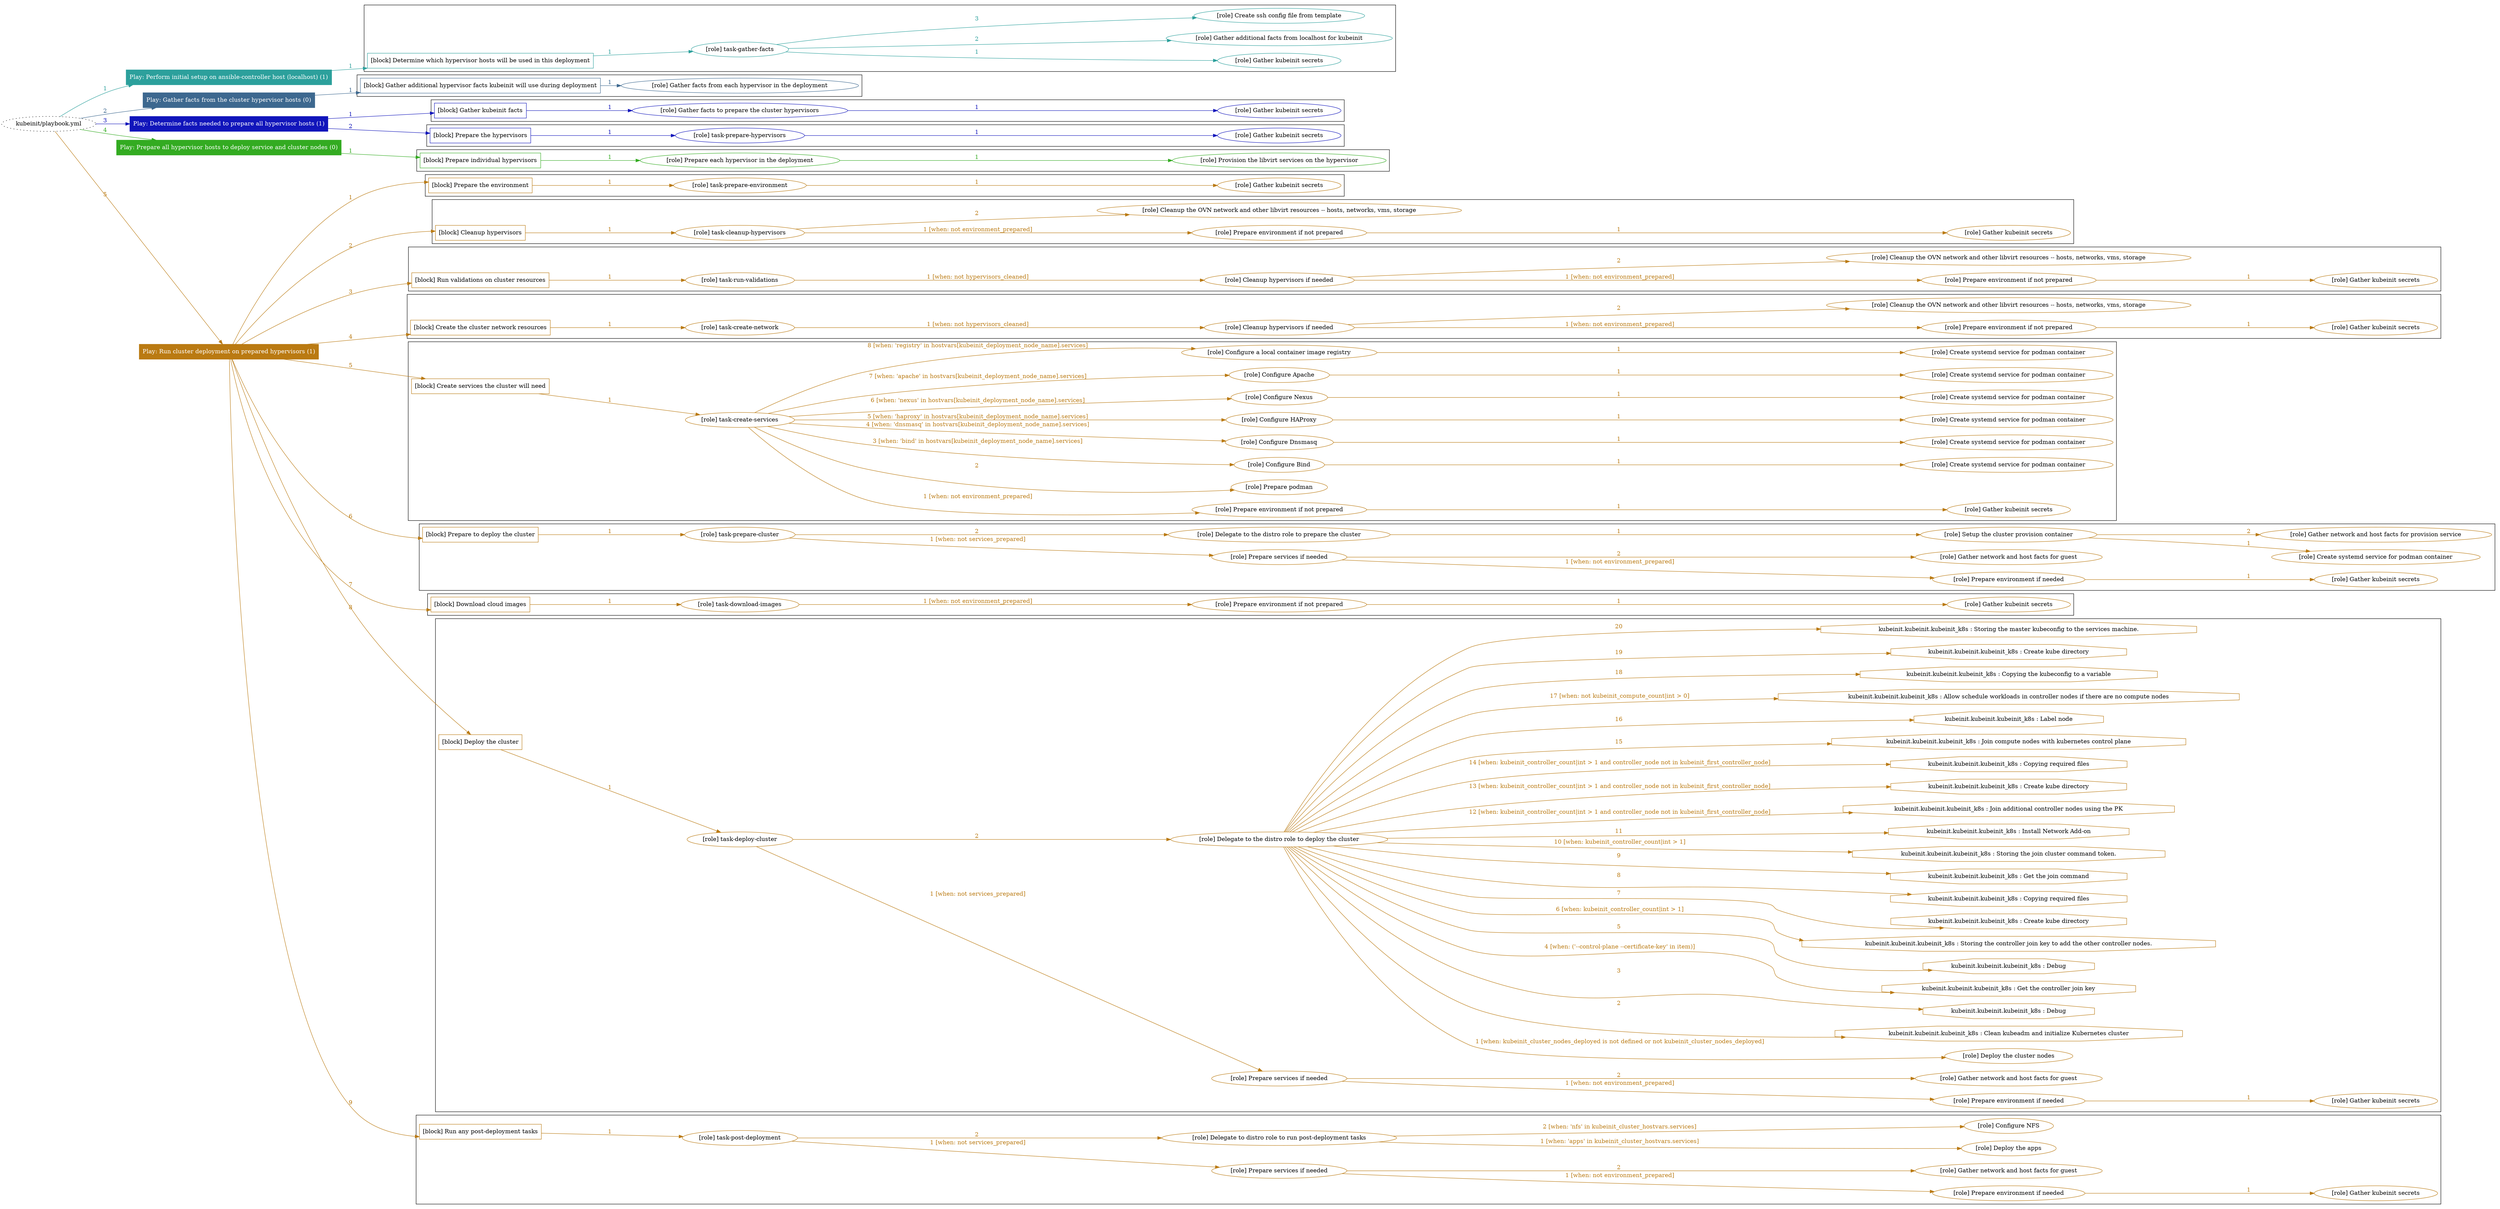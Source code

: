 digraph {
	graph [concentrate=true ordering=in rankdir=LR ratio=fill]
	edge [esep=5 sep=10]
	"kubeinit/playbook.yml" [URL="/home/runner/work/kubeinit/kubeinit/kubeinit/playbook.yml" id=playbook_e455b034 style=dotted]
	"kubeinit/playbook.yml" -> play_9a093ec2 [label="1 " color="#2ca09c" fontcolor="#2ca09c" id=edge_eaf96f01 labeltooltip="1 " tooltip="1 "]
	subgraph "Play: Perform initial setup on ansible-controller host (localhost) (1)" {
		play_9a093ec2 [label="Play: Perform initial setup on ansible-controller host (localhost) (1)" URL="/home/runner/work/kubeinit/kubeinit/kubeinit/playbook.yml" color="#2ca09c" fontcolor="#ffffff" id=play_9a093ec2 shape=box style=filled tooltip=localhost]
		play_9a093ec2 -> block_72ed95e7 [label=1 color="#2ca09c" fontcolor="#2ca09c" id=edge_f77957ff labeltooltip=1 tooltip=1]
		subgraph cluster_block_72ed95e7 {
			block_72ed95e7 [label="[block] Determine which hypervisor hosts will be used in this deployment" URL="/home/runner/work/kubeinit/kubeinit/kubeinit/playbook.yml" color="#2ca09c" id=block_72ed95e7 labeltooltip="Determine which hypervisor hosts will be used in this deployment" shape=box tooltip="Determine which hypervisor hosts will be used in this deployment"]
			block_72ed95e7 -> role_310b321d [label="1 " color="#2ca09c" fontcolor="#2ca09c" id=edge_13ce88ee labeltooltip="1 " tooltip="1 "]
			subgraph "task-gather-facts" {
				role_310b321d [label="[role] task-gather-facts" URL="/home/runner/work/kubeinit/kubeinit/kubeinit/playbook.yml" color="#2ca09c" id=role_310b321d tooltip="task-gather-facts"]
				role_310b321d -> role_54281e1a [label="1 " color="#2ca09c" fontcolor="#2ca09c" id=edge_080d4958 labeltooltip="1 " tooltip="1 "]
				subgraph "Gather kubeinit secrets" {
					role_54281e1a [label="[role] Gather kubeinit secrets" URL="/home/runner/.ansible/collections/ansible_collections/kubeinit/kubeinit/roles/kubeinit_prepare/tasks/build_hypervisors_group.yml" color="#2ca09c" id=role_54281e1a tooltip="Gather kubeinit secrets"]
				}
				role_310b321d -> role_62d7640d [label="2 " color="#2ca09c" fontcolor="#2ca09c" id=edge_be78412f labeltooltip="2 " tooltip="2 "]
				subgraph "Gather additional facts from localhost for kubeinit" {
					role_62d7640d [label="[role] Gather additional facts from localhost for kubeinit" URL="/home/runner/.ansible/collections/ansible_collections/kubeinit/kubeinit/roles/kubeinit_prepare/tasks/build_hypervisors_group.yml" color="#2ca09c" id=role_62d7640d tooltip="Gather additional facts from localhost for kubeinit"]
				}
				role_310b321d -> role_79729d4e [label="3 " color="#2ca09c" fontcolor="#2ca09c" id=edge_1f64d934 labeltooltip="3 " tooltip="3 "]
				subgraph "Create ssh config file from template" {
					role_79729d4e [label="[role] Create ssh config file from template" URL="/home/runner/.ansible/collections/ansible_collections/kubeinit/kubeinit/roles/kubeinit_prepare/tasks/build_hypervisors_group.yml" color="#2ca09c" id=role_79729d4e tooltip="Create ssh config file from template"]
				}
			}
		}
	}
	"kubeinit/playbook.yml" -> play_94fa7f3b [label="2 " color="#3d688f" fontcolor="#3d688f" id=edge_3fca35d5 labeltooltip="2 " tooltip="2 "]
	subgraph "Play: Gather facts from the cluster hypervisor hosts (0)" {
		play_94fa7f3b [label="Play: Gather facts from the cluster hypervisor hosts (0)" URL="/home/runner/work/kubeinit/kubeinit/kubeinit/playbook.yml" color="#3d688f" fontcolor="#ffffff" id=play_94fa7f3b shape=box style=filled tooltip="Play: Gather facts from the cluster hypervisor hosts (0)"]
		play_94fa7f3b -> block_73eb4709 [label=1 color="#3d688f" fontcolor="#3d688f" id=edge_92487623 labeltooltip=1 tooltip=1]
		subgraph cluster_block_73eb4709 {
			block_73eb4709 [label="[block] Gather additional hypervisor facts kubeinit will use during deployment" URL="/home/runner/work/kubeinit/kubeinit/kubeinit/playbook.yml" color="#3d688f" id=block_73eb4709 labeltooltip="Gather additional hypervisor facts kubeinit will use during deployment" shape=box tooltip="Gather additional hypervisor facts kubeinit will use during deployment"]
			block_73eb4709 -> role_682b8f40 [label="1 " color="#3d688f" fontcolor="#3d688f" id=edge_097f5631 labeltooltip="1 " tooltip="1 "]
			subgraph "Gather facts from each hypervisor in the deployment" {
				role_682b8f40 [label="[role] Gather facts from each hypervisor in the deployment" URL="/home/runner/work/kubeinit/kubeinit/kubeinit/playbook.yml" color="#3d688f" id=role_682b8f40 tooltip="Gather facts from each hypervisor in the deployment"]
			}
		}
	}
	"kubeinit/playbook.yml" -> play_d772ea13 [label="3 " color="#1115bb" fontcolor="#1115bb" id=edge_a89aa7c2 labeltooltip="3 " tooltip="3 "]
	subgraph "Play: Determine facts needed to prepare all hypervisor hosts (1)" {
		play_d772ea13 [label="Play: Determine facts needed to prepare all hypervisor hosts (1)" URL="/home/runner/work/kubeinit/kubeinit/kubeinit/playbook.yml" color="#1115bb" fontcolor="#ffffff" id=play_d772ea13 shape=box style=filled tooltip=localhost]
		play_d772ea13 -> block_0be7dc75 [label=1 color="#1115bb" fontcolor="#1115bb" id=edge_5fd414bb labeltooltip=1 tooltip=1]
		subgraph cluster_block_0be7dc75 {
			block_0be7dc75 [label="[block] Gather kubeinit facts" URL="/home/runner/work/kubeinit/kubeinit/kubeinit/playbook.yml" color="#1115bb" id=block_0be7dc75 labeltooltip="Gather kubeinit facts" shape=box tooltip="Gather kubeinit facts"]
			block_0be7dc75 -> role_356662d2 [label="1 " color="#1115bb" fontcolor="#1115bb" id=edge_fa578c76 labeltooltip="1 " tooltip="1 "]
			subgraph "Gather facts to prepare the cluster hypervisors" {
				role_356662d2 [label="[role] Gather facts to prepare the cluster hypervisors" URL="/home/runner/work/kubeinit/kubeinit/kubeinit/playbook.yml" color="#1115bb" id=role_356662d2 tooltip="Gather facts to prepare the cluster hypervisors"]
				role_356662d2 -> role_97b6b076 [label="1 " color="#1115bb" fontcolor="#1115bb" id=edge_c542740e labeltooltip="1 " tooltip="1 "]
				subgraph "Gather kubeinit secrets" {
					role_97b6b076 [label="[role] Gather kubeinit secrets" URL="/home/runner/.ansible/collections/ansible_collections/kubeinit/kubeinit/roles/kubeinit_prepare/tasks/gather_kubeinit_facts.yml" color="#1115bb" id=role_97b6b076 tooltip="Gather kubeinit secrets"]
				}
			}
		}
		play_d772ea13 -> block_3ee5fd8e [label=2 color="#1115bb" fontcolor="#1115bb" id=edge_72d91310 labeltooltip=2 tooltip=2]
		subgraph cluster_block_3ee5fd8e {
			block_3ee5fd8e [label="[block] Prepare the hypervisors" URL="/home/runner/work/kubeinit/kubeinit/kubeinit/playbook.yml" color="#1115bb" id=block_3ee5fd8e labeltooltip="Prepare the hypervisors" shape=box tooltip="Prepare the hypervisors"]
			block_3ee5fd8e -> role_5fb3df60 [label="1 " color="#1115bb" fontcolor="#1115bb" id=edge_f3fdf92f labeltooltip="1 " tooltip="1 "]
			subgraph "task-prepare-hypervisors" {
				role_5fb3df60 [label="[role] task-prepare-hypervisors" URL="/home/runner/work/kubeinit/kubeinit/kubeinit/playbook.yml" color="#1115bb" id=role_5fb3df60 tooltip="task-prepare-hypervisors"]
				role_5fb3df60 -> role_38ba3b72 [label="1 " color="#1115bb" fontcolor="#1115bb" id=edge_d95c7810 labeltooltip="1 " tooltip="1 "]
				subgraph "Gather kubeinit secrets" {
					role_38ba3b72 [label="[role] Gather kubeinit secrets" URL="/home/runner/.ansible/collections/ansible_collections/kubeinit/kubeinit/roles/kubeinit_prepare/tasks/gather_kubeinit_facts.yml" color="#1115bb" id=role_38ba3b72 tooltip="Gather kubeinit secrets"]
				}
			}
		}
	}
	"kubeinit/playbook.yml" -> play_3c9ad7c9 [label="4 " color="#33ab21" fontcolor="#33ab21" id=edge_4f357531 labeltooltip="4 " tooltip="4 "]
	subgraph "Play: Prepare all hypervisor hosts to deploy service and cluster nodes (0)" {
		play_3c9ad7c9 [label="Play: Prepare all hypervisor hosts to deploy service and cluster nodes (0)" URL="/home/runner/work/kubeinit/kubeinit/kubeinit/playbook.yml" color="#33ab21" fontcolor="#ffffff" id=play_3c9ad7c9 shape=box style=filled tooltip="Play: Prepare all hypervisor hosts to deploy service and cluster nodes (0)"]
		play_3c9ad7c9 -> block_f654091c [label=1 color="#33ab21" fontcolor="#33ab21" id=edge_b64f2470 labeltooltip=1 tooltip=1]
		subgraph cluster_block_f654091c {
			block_f654091c [label="[block] Prepare individual hypervisors" URL="/home/runner/work/kubeinit/kubeinit/kubeinit/playbook.yml" color="#33ab21" id=block_f654091c labeltooltip="Prepare individual hypervisors" shape=box tooltip="Prepare individual hypervisors"]
			block_f654091c -> role_60c1858e [label="1 " color="#33ab21" fontcolor="#33ab21" id=edge_f08aa4dd labeltooltip="1 " tooltip="1 "]
			subgraph "Prepare each hypervisor in the deployment" {
				role_60c1858e [label="[role] Prepare each hypervisor in the deployment" URL="/home/runner/work/kubeinit/kubeinit/kubeinit/playbook.yml" color="#33ab21" id=role_60c1858e tooltip="Prepare each hypervisor in the deployment"]
				role_60c1858e -> role_bd3da4c7 [label="1 " color="#33ab21" fontcolor="#33ab21" id=edge_210d3060 labeltooltip="1 " tooltip="1 "]
				subgraph "Provision the libvirt services on the hypervisor" {
					role_bd3da4c7 [label="[role] Provision the libvirt services on the hypervisor" URL="/home/runner/.ansible/collections/ansible_collections/kubeinit/kubeinit/roles/kubeinit_prepare/tasks/prepare_hypervisor.yml" color="#33ab21" id=role_bd3da4c7 tooltip="Provision the libvirt services on the hypervisor"]
				}
			}
		}
	}
	"kubeinit/playbook.yml" -> play_f930ece7 [label="5 " color="#ba7a12" fontcolor="#ba7a12" id=edge_1e9565bf labeltooltip="5 " tooltip="5 "]
	subgraph "Play: Run cluster deployment on prepared hypervisors (1)" {
		play_f930ece7 [label="Play: Run cluster deployment on prepared hypervisors (1)" URL="/home/runner/work/kubeinit/kubeinit/kubeinit/playbook.yml" color="#ba7a12" fontcolor="#ffffff" id=play_f930ece7 shape=box style=filled tooltip=localhost]
		play_f930ece7 -> block_e734de98 [label=1 color="#ba7a12" fontcolor="#ba7a12" id=edge_71d90403 labeltooltip=1 tooltip=1]
		subgraph cluster_block_e734de98 {
			block_e734de98 [label="[block] Prepare the environment" URL="/home/runner/work/kubeinit/kubeinit/kubeinit/playbook.yml" color="#ba7a12" id=block_e734de98 labeltooltip="Prepare the environment" shape=box tooltip="Prepare the environment"]
			block_e734de98 -> role_0485d26e [label="1 " color="#ba7a12" fontcolor="#ba7a12" id=edge_c83de59c labeltooltip="1 " tooltip="1 "]
			subgraph "task-prepare-environment" {
				role_0485d26e [label="[role] task-prepare-environment" URL="/home/runner/work/kubeinit/kubeinit/kubeinit/playbook.yml" color="#ba7a12" id=role_0485d26e tooltip="task-prepare-environment"]
				role_0485d26e -> role_50f6127d [label="1 " color="#ba7a12" fontcolor="#ba7a12" id=edge_a412d11e labeltooltip="1 " tooltip="1 "]
				subgraph "Gather kubeinit secrets" {
					role_50f6127d [label="[role] Gather kubeinit secrets" URL="/home/runner/.ansible/collections/ansible_collections/kubeinit/kubeinit/roles/kubeinit_prepare/tasks/gather_kubeinit_facts.yml" color="#ba7a12" id=role_50f6127d tooltip="Gather kubeinit secrets"]
				}
			}
		}
		play_f930ece7 -> block_41cec32f [label=2 color="#ba7a12" fontcolor="#ba7a12" id=edge_8ff3aa3e labeltooltip=2 tooltip=2]
		subgraph cluster_block_41cec32f {
			block_41cec32f [label="[block] Cleanup hypervisors" URL="/home/runner/work/kubeinit/kubeinit/kubeinit/playbook.yml" color="#ba7a12" id=block_41cec32f labeltooltip="Cleanup hypervisors" shape=box tooltip="Cleanup hypervisors"]
			block_41cec32f -> role_721df292 [label="1 " color="#ba7a12" fontcolor="#ba7a12" id=edge_5cc502d7 labeltooltip="1 " tooltip="1 "]
			subgraph "task-cleanup-hypervisors" {
				role_721df292 [label="[role] task-cleanup-hypervisors" URL="/home/runner/work/kubeinit/kubeinit/kubeinit/playbook.yml" color="#ba7a12" id=role_721df292 tooltip="task-cleanup-hypervisors"]
				role_721df292 -> role_bb564f66 [label="1 [when: not environment_prepared]" color="#ba7a12" fontcolor="#ba7a12" id=edge_fba6d7e0 labeltooltip="1 [when: not environment_prepared]" tooltip="1 [when: not environment_prepared]"]
				subgraph "Prepare environment if not prepared" {
					role_bb564f66 [label="[role] Prepare environment if not prepared" URL="/home/runner/.ansible/collections/ansible_collections/kubeinit/kubeinit/roles/kubeinit_prepare/tasks/cleanup_hypervisors.yml" color="#ba7a12" id=role_bb564f66 tooltip="Prepare environment if not prepared"]
					role_bb564f66 -> role_884c6945 [label="1 " color="#ba7a12" fontcolor="#ba7a12" id=edge_dc2cd326 labeltooltip="1 " tooltip="1 "]
					subgraph "Gather kubeinit secrets" {
						role_884c6945 [label="[role] Gather kubeinit secrets" URL="/home/runner/.ansible/collections/ansible_collections/kubeinit/kubeinit/roles/kubeinit_prepare/tasks/gather_kubeinit_facts.yml" color="#ba7a12" id=role_884c6945 tooltip="Gather kubeinit secrets"]
					}
				}
				role_721df292 -> role_5a3cf027 [label="2 " color="#ba7a12" fontcolor="#ba7a12" id=edge_1c57ee0d labeltooltip="2 " tooltip="2 "]
				subgraph "Cleanup the OVN network and other libvirt resources -- hosts, networks, vms, storage" {
					role_5a3cf027 [label="[role] Cleanup the OVN network and other libvirt resources -- hosts, networks, vms, storage" URL="/home/runner/.ansible/collections/ansible_collections/kubeinit/kubeinit/roles/kubeinit_prepare/tasks/cleanup_hypervisors.yml" color="#ba7a12" id=role_5a3cf027 tooltip="Cleanup the OVN network and other libvirt resources -- hosts, networks, vms, storage"]
				}
			}
		}
		play_f930ece7 -> block_ce3d2bf0 [label=3 color="#ba7a12" fontcolor="#ba7a12" id=edge_181f3bfd labeltooltip=3 tooltip=3]
		subgraph cluster_block_ce3d2bf0 {
			block_ce3d2bf0 [label="[block] Run validations on cluster resources" URL="/home/runner/work/kubeinit/kubeinit/kubeinit/playbook.yml" color="#ba7a12" id=block_ce3d2bf0 labeltooltip="Run validations on cluster resources" shape=box tooltip="Run validations on cluster resources"]
			block_ce3d2bf0 -> role_4f6a7965 [label="1 " color="#ba7a12" fontcolor="#ba7a12" id=edge_caaec438 labeltooltip="1 " tooltip="1 "]
			subgraph "task-run-validations" {
				role_4f6a7965 [label="[role] task-run-validations" URL="/home/runner/work/kubeinit/kubeinit/kubeinit/playbook.yml" color="#ba7a12" id=role_4f6a7965 tooltip="task-run-validations"]
				role_4f6a7965 -> role_3c655e55 [label="1 [when: not hypervisors_cleaned]" color="#ba7a12" fontcolor="#ba7a12" id=edge_f15a0d84 labeltooltip="1 [when: not hypervisors_cleaned]" tooltip="1 [when: not hypervisors_cleaned]"]
				subgraph "Cleanup hypervisors if needed" {
					role_3c655e55 [label="[role] Cleanup hypervisors if needed" URL="/home/runner/.ansible/collections/ansible_collections/kubeinit/kubeinit/roles/kubeinit_validations/tasks/main.yml" color="#ba7a12" id=role_3c655e55 tooltip="Cleanup hypervisors if needed"]
					role_3c655e55 -> role_f509b28b [label="1 [when: not environment_prepared]" color="#ba7a12" fontcolor="#ba7a12" id=edge_3cbb8aba labeltooltip="1 [when: not environment_prepared]" tooltip="1 [when: not environment_prepared]"]
					subgraph "Prepare environment if not prepared" {
						role_f509b28b [label="[role] Prepare environment if not prepared" URL="/home/runner/.ansible/collections/ansible_collections/kubeinit/kubeinit/roles/kubeinit_prepare/tasks/cleanup_hypervisors.yml" color="#ba7a12" id=role_f509b28b tooltip="Prepare environment if not prepared"]
						role_f509b28b -> role_2bce6d7b [label="1 " color="#ba7a12" fontcolor="#ba7a12" id=edge_c6fd71a4 labeltooltip="1 " tooltip="1 "]
						subgraph "Gather kubeinit secrets" {
							role_2bce6d7b [label="[role] Gather kubeinit secrets" URL="/home/runner/.ansible/collections/ansible_collections/kubeinit/kubeinit/roles/kubeinit_prepare/tasks/gather_kubeinit_facts.yml" color="#ba7a12" id=role_2bce6d7b tooltip="Gather kubeinit secrets"]
						}
					}
					role_3c655e55 -> role_f37e8128 [label="2 " color="#ba7a12" fontcolor="#ba7a12" id=edge_79154c3c labeltooltip="2 " tooltip="2 "]
					subgraph "Cleanup the OVN network and other libvirt resources -- hosts, networks, vms, storage" {
						role_f37e8128 [label="[role] Cleanup the OVN network and other libvirt resources -- hosts, networks, vms, storage" URL="/home/runner/.ansible/collections/ansible_collections/kubeinit/kubeinit/roles/kubeinit_prepare/tasks/cleanup_hypervisors.yml" color="#ba7a12" id=role_f37e8128 tooltip="Cleanup the OVN network and other libvirt resources -- hosts, networks, vms, storage"]
					}
				}
			}
		}
		play_f930ece7 -> block_3ca48c7d [label=4 color="#ba7a12" fontcolor="#ba7a12" id=edge_de13a32c labeltooltip=4 tooltip=4]
		subgraph cluster_block_3ca48c7d {
			block_3ca48c7d [label="[block] Create the cluster network resources" URL="/home/runner/work/kubeinit/kubeinit/kubeinit/playbook.yml" color="#ba7a12" id=block_3ca48c7d labeltooltip="Create the cluster network resources" shape=box tooltip="Create the cluster network resources"]
			block_3ca48c7d -> role_f6d8a135 [label="1 " color="#ba7a12" fontcolor="#ba7a12" id=edge_73ad0b99 labeltooltip="1 " tooltip="1 "]
			subgraph "task-create-network" {
				role_f6d8a135 [label="[role] task-create-network" URL="/home/runner/work/kubeinit/kubeinit/kubeinit/playbook.yml" color="#ba7a12" id=role_f6d8a135 tooltip="task-create-network"]
				role_f6d8a135 -> role_78c29ea9 [label="1 [when: not hypervisors_cleaned]" color="#ba7a12" fontcolor="#ba7a12" id=edge_ea2fe0cd labeltooltip="1 [when: not hypervisors_cleaned]" tooltip="1 [when: not hypervisors_cleaned]"]
				subgraph "Cleanup hypervisors if needed" {
					role_78c29ea9 [label="[role] Cleanup hypervisors if needed" URL="/home/runner/.ansible/collections/ansible_collections/kubeinit/kubeinit/roles/kubeinit_libvirt/tasks/create_network.yml" color="#ba7a12" id=role_78c29ea9 tooltip="Cleanup hypervisors if needed"]
					role_78c29ea9 -> role_5bbd3dc8 [label="1 [when: not environment_prepared]" color="#ba7a12" fontcolor="#ba7a12" id=edge_cc1027f3 labeltooltip="1 [when: not environment_prepared]" tooltip="1 [when: not environment_prepared]"]
					subgraph "Prepare environment if not prepared" {
						role_5bbd3dc8 [label="[role] Prepare environment if not prepared" URL="/home/runner/.ansible/collections/ansible_collections/kubeinit/kubeinit/roles/kubeinit_prepare/tasks/cleanup_hypervisors.yml" color="#ba7a12" id=role_5bbd3dc8 tooltip="Prepare environment if not prepared"]
						role_5bbd3dc8 -> role_172b23eb [label="1 " color="#ba7a12" fontcolor="#ba7a12" id=edge_fee1234e labeltooltip="1 " tooltip="1 "]
						subgraph "Gather kubeinit secrets" {
							role_172b23eb [label="[role] Gather kubeinit secrets" URL="/home/runner/.ansible/collections/ansible_collections/kubeinit/kubeinit/roles/kubeinit_prepare/tasks/gather_kubeinit_facts.yml" color="#ba7a12" id=role_172b23eb tooltip="Gather kubeinit secrets"]
						}
					}
					role_78c29ea9 -> role_768da9ac [label="2 " color="#ba7a12" fontcolor="#ba7a12" id=edge_62b9fa21 labeltooltip="2 " tooltip="2 "]
					subgraph "Cleanup the OVN network and other libvirt resources -- hosts, networks, vms, storage" {
						role_768da9ac [label="[role] Cleanup the OVN network and other libvirt resources -- hosts, networks, vms, storage" URL="/home/runner/.ansible/collections/ansible_collections/kubeinit/kubeinit/roles/kubeinit_prepare/tasks/cleanup_hypervisors.yml" color="#ba7a12" id=role_768da9ac tooltip="Cleanup the OVN network and other libvirt resources -- hosts, networks, vms, storage"]
					}
				}
			}
		}
		play_f930ece7 -> block_c89e96c4 [label=5 color="#ba7a12" fontcolor="#ba7a12" id=edge_f86e5685 labeltooltip=5 tooltip=5]
		subgraph cluster_block_c89e96c4 {
			block_c89e96c4 [label="[block] Create services the cluster will need" URL="/home/runner/work/kubeinit/kubeinit/kubeinit/playbook.yml" color="#ba7a12" id=block_c89e96c4 labeltooltip="Create services the cluster will need" shape=box tooltip="Create services the cluster will need"]
			block_c89e96c4 -> role_b444f407 [label="1 " color="#ba7a12" fontcolor="#ba7a12" id=edge_e0a1050e labeltooltip="1 " tooltip="1 "]
			subgraph "task-create-services" {
				role_b444f407 [label="[role] task-create-services" URL="/home/runner/work/kubeinit/kubeinit/kubeinit/playbook.yml" color="#ba7a12" id=role_b444f407 tooltip="task-create-services"]
				role_b444f407 -> role_df880941 [label="1 [when: not environment_prepared]" color="#ba7a12" fontcolor="#ba7a12" id=edge_c2d56f24 labeltooltip="1 [when: not environment_prepared]" tooltip="1 [when: not environment_prepared]"]
				subgraph "Prepare environment if not prepared" {
					role_df880941 [label="[role] Prepare environment if not prepared" URL="/home/runner/.ansible/collections/ansible_collections/kubeinit/kubeinit/roles/kubeinit_services/tasks/main.yml" color="#ba7a12" id=role_df880941 tooltip="Prepare environment if not prepared"]
					role_df880941 -> role_773a6a23 [label="1 " color="#ba7a12" fontcolor="#ba7a12" id=edge_efb4466c labeltooltip="1 " tooltip="1 "]
					subgraph "Gather kubeinit secrets" {
						role_773a6a23 [label="[role] Gather kubeinit secrets" URL="/home/runner/.ansible/collections/ansible_collections/kubeinit/kubeinit/roles/kubeinit_prepare/tasks/gather_kubeinit_facts.yml" color="#ba7a12" id=role_773a6a23 tooltip="Gather kubeinit secrets"]
					}
				}
				role_b444f407 -> role_62b76083 [label="2 " color="#ba7a12" fontcolor="#ba7a12" id=edge_1a5b34ee labeltooltip="2 " tooltip="2 "]
				subgraph "Prepare podman" {
					role_62b76083 [label="[role] Prepare podman" URL="/home/runner/.ansible/collections/ansible_collections/kubeinit/kubeinit/roles/kubeinit_services/tasks/00_create_service_pod.yml" color="#ba7a12" id=role_62b76083 tooltip="Prepare podman"]
				}
				role_b444f407 -> role_fdf3382e [label="3 [when: 'bind' in hostvars[kubeinit_deployment_node_name].services]" color="#ba7a12" fontcolor="#ba7a12" id=edge_7b8c2ed4 labeltooltip="3 [when: 'bind' in hostvars[kubeinit_deployment_node_name].services]" tooltip="3 [when: 'bind' in hostvars[kubeinit_deployment_node_name].services]"]
				subgraph "Configure Bind" {
					role_fdf3382e [label="[role] Configure Bind" URL="/home/runner/.ansible/collections/ansible_collections/kubeinit/kubeinit/roles/kubeinit_services/tasks/start_services_containers.yml" color="#ba7a12" id=role_fdf3382e tooltip="Configure Bind"]
					role_fdf3382e -> role_a074e049 [label="1 " color="#ba7a12" fontcolor="#ba7a12" id=edge_3f365e94 labeltooltip="1 " tooltip="1 "]
					subgraph "Create systemd service for podman container" {
						role_a074e049 [label="[role] Create systemd service for podman container" URL="/home/runner/.ansible/collections/ansible_collections/kubeinit/kubeinit/roles/kubeinit_bind/tasks/main.yml" color="#ba7a12" id=role_a074e049 tooltip="Create systemd service for podman container"]
					}
				}
				role_b444f407 -> role_a8ff5cbf [label="4 [when: 'dnsmasq' in hostvars[kubeinit_deployment_node_name].services]" color="#ba7a12" fontcolor="#ba7a12" id=edge_ad3c68bc labeltooltip="4 [when: 'dnsmasq' in hostvars[kubeinit_deployment_node_name].services]" tooltip="4 [when: 'dnsmasq' in hostvars[kubeinit_deployment_node_name].services]"]
				subgraph "Configure Dnsmasq" {
					role_a8ff5cbf [label="[role] Configure Dnsmasq" URL="/home/runner/.ansible/collections/ansible_collections/kubeinit/kubeinit/roles/kubeinit_services/tasks/start_services_containers.yml" color="#ba7a12" id=role_a8ff5cbf tooltip="Configure Dnsmasq"]
					role_a8ff5cbf -> role_a542554b [label="1 " color="#ba7a12" fontcolor="#ba7a12" id=edge_997a8df9 labeltooltip="1 " tooltip="1 "]
					subgraph "Create systemd service for podman container" {
						role_a542554b [label="[role] Create systemd service for podman container" URL="/home/runner/.ansible/collections/ansible_collections/kubeinit/kubeinit/roles/kubeinit_dnsmasq/tasks/main.yml" color="#ba7a12" id=role_a542554b tooltip="Create systemd service for podman container"]
					}
				}
				role_b444f407 -> role_c1af83b5 [label="5 [when: 'haproxy' in hostvars[kubeinit_deployment_node_name].services]" color="#ba7a12" fontcolor="#ba7a12" id=edge_6bc1ce79 labeltooltip="5 [when: 'haproxy' in hostvars[kubeinit_deployment_node_name].services]" tooltip="5 [when: 'haproxy' in hostvars[kubeinit_deployment_node_name].services]"]
				subgraph "Configure HAProxy" {
					role_c1af83b5 [label="[role] Configure HAProxy" URL="/home/runner/.ansible/collections/ansible_collections/kubeinit/kubeinit/roles/kubeinit_services/tasks/start_services_containers.yml" color="#ba7a12" id=role_c1af83b5 tooltip="Configure HAProxy"]
					role_c1af83b5 -> role_35d47d99 [label="1 " color="#ba7a12" fontcolor="#ba7a12" id=edge_b1bb0193 labeltooltip="1 " tooltip="1 "]
					subgraph "Create systemd service for podman container" {
						role_35d47d99 [label="[role] Create systemd service for podman container" URL="/home/runner/.ansible/collections/ansible_collections/kubeinit/kubeinit/roles/kubeinit_haproxy/tasks/main.yml" color="#ba7a12" id=role_35d47d99 tooltip="Create systemd service for podman container"]
					}
				}
				role_b444f407 -> role_9f5961ff [label="6 [when: 'nexus' in hostvars[kubeinit_deployment_node_name].services]" color="#ba7a12" fontcolor="#ba7a12" id=edge_0ad39ff1 labeltooltip="6 [when: 'nexus' in hostvars[kubeinit_deployment_node_name].services]" tooltip="6 [when: 'nexus' in hostvars[kubeinit_deployment_node_name].services]"]
				subgraph "Configure Nexus" {
					role_9f5961ff [label="[role] Configure Nexus" URL="/home/runner/.ansible/collections/ansible_collections/kubeinit/kubeinit/roles/kubeinit_services/tasks/start_services_containers.yml" color="#ba7a12" id=role_9f5961ff tooltip="Configure Nexus"]
					role_9f5961ff -> role_a3c8c2c5 [label="1 " color="#ba7a12" fontcolor="#ba7a12" id=edge_1617eac5 labeltooltip="1 " tooltip="1 "]
					subgraph "Create systemd service for podman container" {
						role_a3c8c2c5 [label="[role] Create systemd service for podman container" URL="/home/runner/.ansible/collections/ansible_collections/kubeinit/kubeinit/roles/kubeinit_nexus/tasks/main.yml" color="#ba7a12" id=role_a3c8c2c5 tooltip="Create systemd service for podman container"]
					}
				}
				role_b444f407 -> role_52d0fb96 [label="7 [when: 'apache' in hostvars[kubeinit_deployment_node_name].services]" color="#ba7a12" fontcolor="#ba7a12" id=edge_458537d4 labeltooltip="7 [when: 'apache' in hostvars[kubeinit_deployment_node_name].services]" tooltip="7 [when: 'apache' in hostvars[kubeinit_deployment_node_name].services]"]
				subgraph "Configure Apache" {
					role_52d0fb96 [label="[role] Configure Apache" URL="/home/runner/.ansible/collections/ansible_collections/kubeinit/kubeinit/roles/kubeinit_services/tasks/start_services_containers.yml" color="#ba7a12" id=role_52d0fb96 tooltip="Configure Apache"]
					role_52d0fb96 -> role_d7543a8e [label="1 " color="#ba7a12" fontcolor="#ba7a12" id=edge_659800a2 labeltooltip="1 " tooltip="1 "]
					subgraph "Create systemd service for podman container" {
						role_d7543a8e [label="[role] Create systemd service for podman container" URL="/home/runner/.ansible/collections/ansible_collections/kubeinit/kubeinit/roles/kubeinit_apache/tasks/main.yml" color="#ba7a12" id=role_d7543a8e tooltip="Create systemd service for podman container"]
					}
				}
				role_b444f407 -> role_1c09b3f3 [label="8 [when: 'registry' in hostvars[kubeinit_deployment_node_name].services]" color="#ba7a12" fontcolor="#ba7a12" id=edge_f791579a labeltooltip="8 [when: 'registry' in hostvars[kubeinit_deployment_node_name].services]" tooltip="8 [when: 'registry' in hostvars[kubeinit_deployment_node_name].services]"]
				subgraph "Configure a local container image registry" {
					role_1c09b3f3 [label="[role] Configure a local container image registry" URL="/home/runner/.ansible/collections/ansible_collections/kubeinit/kubeinit/roles/kubeinit_services/tasks/start_services_containers.yml" color="#ba7a12" id=role_1c09b3f3 tooltip="Configure a local container image registry"]
					role_1c09b3f3 -> role_34fa0136 [label="1 " color="#ba7a12" fontcolor="#ba7a12" id=edge_089839f7 labeltooltip="1 " tooltip="1 "]
					subgraph "Create systemd service for podman container" {
						role_34fa0136 [label="[role] Create systemd service for podman container" URL="/home/runner/.ansible/collections/ansible_collections/kubeinit/kubeinit/roles/kubeinit_registry/tasks/main.yml" color="#ba7a12" id=role_34fa0136 tooltip="Create systemd service for podman container"]
					}
				}
			}
		}
		play_f930ece7 -> block_6b16d458 [label=6 color="#ba7a12" fontcolor="#ba7a12" id=edge_d011217e labeltooltip=6 tooltip=6]
		subgraph cluster_block_6b16d458 {
			block_6b16d458 [label="[block] Prepare to deploy the cluster" URL="/home/runner/work/kubeinit/kubeinit/kubeinit/playbook.yml" color="#ba7a12" id=block_6b16d458 labeltooltip="Prepare to deploy the cluster" shape=box tooltip="Prepare to deploy the cluster"]
			block_6b16d458 -> role_bdfac83a [label="1 " color="#ba7a12" fontcolor="#ba7a12" id=edge_dc89ede6 labeltooltip="1 " tooltip="1 "]
			subgraph "task-prepare-cluster" {
				role_bdfac83a [label="[role] task-prepare-cluster" URL="/home/runner/work/kubeinit/kubeinit/kubeinit/playbook.yml" color="#ba7a12" id=role_bdfac83a tooltip="task-prepare-cluster"]
				role_bdfac83a -> role_37f3b612 [label="1 [when: not services_prepared]" color="#ba7a12" fontcolor="#ba7a12" id=edge_f234d2db labeltooltip="1 [when: not services_prepared]" tooltip="1 [when: not services_prepared]"]
				subgraph "Prepare services if needed" {
					role_37f3b612 [label="[role] Prepare services if needed" URL="/home/runner/.ansible/collections/ansible_collections/kubeinit/kubeinit/roles/kubeinit_prepare/tasks/prepare_cluster.yml" color="#ba7a12" id=role_37f3b612 tooltip="Prepare services if needed"]
					role_37f3b612 -> role_aeb7c7fc [label="1 [when: not environment_prepared]" color="#ba7a12" fontcolor="#ba7a12" id=edge_b61fc716 labeltooltip="1 [when: not environment_prepared]" tooltip="1 [when: not environment_prepared]"]
					subgraph "Prepare environment if needed" {
						role_aeb7c7fc [label="[role] Prepare environment if needed" URL="/home/runner/.ansible/collections/ansible_collections/kubeinit/kubeinit/roles/kubeinit_services/tasks/prepare_services.yml" color="#ba7a12" id=role_aeb7c7fc tooltip="Prepare environment if needed"]
						role_aeb7c7fc -> role_d4b28830 [label="1 " color="#ba7a12" fontcolor="#ba7a12" id=edge_9bbfb2ea labeltooltip="1 " tooltip="1 "]
						subgraph "Gather kubeinit secrets" {
							role_d4b28830 [label="[role] Gather kubeinit secrets" URL="/home/runner/.ansible/collections/ansible_collections/kubeinit/kubeinit/roles/kubeinit_prepare/tasks/gather_kubeinit_facts.yml" color="#ba7a12" id=role_d4b28830 tooltip="Gather kubeinit secrets"]
						}
					}
					role_37f3b612 -> role_9cbdfa95 [label="2 " color="#ba7a12" fontcolor="#ba7a12" id=edge_7e36e5ed labeltooltip="2 " tooltip="2 "]
					subgraph "Gather network and host facts for guest" {
						role_9cbdfa95 [label="[role] Gather network and host facts for guest" URL="/home/runner/.ansible/collections/ansible_collections/kubeinit/kubeinit/roles/kubeinit_services/tasks/prepare_services.yml" color="#ba7a12" id=role_9cbdfa95 tooltip="Gather network and host facts for guest"]
					}
				}
				role_bdfac83a -> role_11aaa0d2 [label="2 " color="#ba7a12" fontcolor="#ba7a12" id=edge_5ef04980 labeltooltip="2 " tooltip="2 "]
				subgraph "Delegate to the distro role to prepare the cluster" {
					role_11aaa0d2 [label="[role] Delegate to the distro role to prepare the cluster" URL="/home/runner/.ansible/collections/ansible_collections/kubeinit/kubeinit/roles/kubeinit_prepare/tasks/prepare_cluster.yml" color="#ba7a12" id=role_11aaa0d2 tooltip="Delegate to the distro role to prepare the cluster"]
					role_11aaa0d2 -> role_513c7fc5 [label="1 " color="#ba7a12" fontcolor="#ba7a12" id=edge_a380fe00 labeltooltip="1 " tooltip="1 "]
					subgraph "Setup the cluster provision container" {
						role_513c7fc5 [label="[role] Setup the cluster provision container" URL="/home/runner/.ansible/collections/ansible_collections/kubeinit/kubeinit/roles/kubeinit_k8s/tasks/prepare_cluster.yml" color="#ba7a12" id=role_513c7fc5 tooltip="Setup the cluster provision container"]
						role_513c7fc5 -> role_a822862a [label="1 " color="#ba7a12" fontcolor="#ba7a12" id=edge_22667810 labeltooltip="1 " tooltip="1 "]
						subgraph "Create systemd service for podman container" {
							role_a822862a [label="[role] Create systemd service for podman container" URL="/home/runner/.ansible/collections/ansible_collections/kubeinit/kubeinit/roles/kubeinit_services/tasks/create_provision_container.yml" color="#ba7a12" id=role_a822862a tooltip="Create systemd service for podman container"]
						}
						role_513c7fc5 -> role_cac34e33 [label="2 " color="#ba7a12" fontcolor="#ba7a12" id=edge_610aef8f labeltooltip="2 " tooltip="2 "]
						subgraph "Gather network and host facts for provision service" {
							role_cac34e33 [label="[role] Gather network and host facts for provision service" URL="/home/runner/.ansible/collections/ansible_collections/kubeinit/kubeinit/roles/kubeinit_services/tasks/create_provision_container.yml" color="#ba7a12" id=role_cac34e33 tooltip="Gather network and host facts for provision service"]
						}
					}
				}
			}
		}
		play_f930ece7 -> block_714de1e9 [label=7 color="#ba7a12" fontcolor="#ba7a12" id=edge_988a172a labeltooltip=7 tooltip=7]
		subgraph cluster_block_714de1e9 {
			block_714de1e9 [label="[block] Download cloud images" URL="/home/runner/work/kubeinit/kubeinit/kubeinit/playbook.yml" color="#ba7a12" id=block_714de1e9 labeltooltip="Download cloud images" shape=box tooltip="Download cloud images"]
			block_714de1e9 -> role_8e5edd87 [label="1 " color="#ba7a12" fontcolor="#ba7a12" id=edge_72f28fc9 labeltooltip="1 " tooltip="1 "]
			subgraph "task-download-images" {
				role_8e5edd87 [label="[role] task-download-images" URL="/home/runner/work/kubeinit/kubeinit/kubeinit/playbook.yml" color="#ba7a12" id=role_8e5edd87 tooltip="task-download-images"]
				role_8e5edd87 -> role_9881903a [label="1 [when: not environment_prepared]" color="#ba7a12" fontcolor="#ba7a12" id=edge_0f0cbb1f labeltooltip="1 [when: not environment_prepared]" tooltip="1 [when: not environment_prepared]"]
				subgraph "Prepare environment if not prepared" {
					role_9881903a [label="[role] Prepare environment if not prepared" URL="/home/runner/.ansible/collections/ansible_collections/kubeinit/kubeinit/roles/kubeinit_libvirt/tasks/download_cloud_images.yml" color="#ba7a12" id=role_9881903a tooltip="Prepare environment if not prepared"]
					role_9881903a -> role_ee790aca [label="1 " color="#ba7a12" fontcolor="#ba7a12" id=edge_a6ca8fea labeltooltip="1 " tooltip="1 "]
					subgraph "Gather kubeinit secrets" {
						role_ee790aca [label="[role] Gather kubeinit secrets" URL="/home/runner/.ansible/collections/ansible_collections/kubeinit/kubeinit/roles/kubeinit_prepare/tasks/gather_kubeinit_facts.yml" color="#ba7a12" id=role_ee790aca tooltip="Gather kubeinit secrets"]
					}
				}
			}
		}
		play_f930ece7 -> block_ee80a9f8 [label=8 color="#ba7a12" fontcolor="#ba7a12" id=edge_210f6f00 labeltooltip=8 tooltip=8]
		subgraph cluster_block_ee80a9f8 {
			block_ee80a9f8 [label="[block] Deploy the cluster" URL="/home/runner/work/kubeinit/kubeinit/kubeinit/playbook.yml" color="#ba7a12" id=block_ee80a9f8 labeltooltip="Deploy the cluster" shape=box tooltip="Deploy the cluster"]
			block_ee80a9f8 -> role_eb851cb2 [label="1 " color="#ba7a12" fontcolor="#ba7a12" id=edge_c427e920 labeltooltip="1 " tooltip="1 "]
			subgraph "task-deploy-cluster" {
				role_eb851cb2 [label="[role] task-deploy-cluster" URL="/home/runner/work/kubeinit/kubeinit/kubeinit/playbook.yml" color="#ba7a12" id=role_eb851cb2 tooltip="task-deploy-cluster"]
				role_eb851cb2 -> role_11be403b [label="1 [when: not services_prepared]" color="#ba7a12" fontcolor="#ba7a12" id=edge_95b98331 labeltooltip="1 [when: not services_prepared]" tooltip="1 [when: not services_prepared]"]
				subgraph "Prepare services if needed" {
					role_11be403b [label="[role] Prepare services if needed" URL="/home/runner/.ansible/collections/ansible_collections/kubeinit/kubeinit/roles/kubeinit_prepare/tasks/deploy_cluster.yml" color="#ba7a12" id=role_11be403b tooltip="Prepare services if needed"]
					role_11be403b -> role_5fd978dc [label="1 [when: not environment_prepared]" color="#ba7a12" fontcolor="#ba7a12" id=edge_ff855738 labeltooltip="1 [when: not environment_prepared]" tooltip="1 [when: not environment_prepared]"]
					subgraph "Prepare environment if needed" {
						role_5fd978dc [label="[role] Prepare environment if needed" URL="/home/runner/.ansible/collections/ansible_collections/kubeinit/kubeinit/roles/kubeinit_services/tasks/prepare_services.yml" color="#ba7a12" id=role_5fd978dc tooltip="Prepare environment if needed"]
						role_5fd978dc -> role_866625c7 [label="1 " color="#ba7a12" fontcolor="#ba7a12" id=edge_fddf4ae2 labeltooltip="1 " tooltip="1 "]
						subgraph "Gather kubeinit secrets" {
							role_866625c7 [label="[role] Gather kubeinit secrets" URL="/home/runner/.ansible/collections/ansible_collections/kubeinit/kubeinit/roles/kubeinit_prepare/tasks/gather_kubeinit_facts.yml" color="#ba7a12" id=role_866625c7 tooltip="Gather kubeinit secrets"]
						}
					}
					role_11be403b -> role_08995b6a [label="2 " color="#ba7a12" fontcolor="#ba7a12" id=edge_e20517b2 labeltooltip="2 " tooltip="2 "]
					subgraph "Gather network and host facts for guest" {
						role_08995b6a [label="[role] Gather network and host facts for guest" URL="/home/runner/.ansible/collections/ansible_collections/kubeinit/kubeinit/roles/kubeinit_services/tasks/prepare_services.yml" color="#ba7a12" id=role_08995b6a tooltip="Gather network and host facts for guest"]
					}
				}
				role_eb851cb2 -> role_f7458ba3 [label="2 " color="#ba7a12" fontcolor="#ba7a12" id=edge_897b90e8 labeltooltip="2 " tooltip="2 "]
				subgraph "Delegate to the distro role to deploy the cluster" {
					role_f7458ba3 [label="[role] Delegate to the distro role to deploy the cluster" URL="/home/runner/.ansible/collections/ansible_collections/kubeinit/kubeinit/roles/kubeinit_prepare/tasks/deploy_cluster.yml" color="#ba7a12" id=role_f7458ba3 tooltip="Delegate to the distro role to deploy the cluster"]
					role_f7458ba3 -> role_9a23d8cf [label="1 [when: kubeinit_cluster_nodes_deployed is not defined or not kubeinit_cluster_nodes_deployed]" color="#ba7a12" fontcolor="#ba7a12" id=edge_ff830c3c labeltooltip="1 [when: kubeinit_cluster_nodes_deployed is not defined or not kubeinit_cluster_nodes_deployed]" tooltip="1 [when: kubeinit_cluster_nodes_deployed is not defined or not kubeinit_cluster_nodes_deployed]"]
					subgraph "Deploy the cluster nodes" {
						role_9a23d8cf [label="[role] Deploy the cluster nodes" URL="/home/runner/.ansible/collections/ansible_collections/kubeinit/kubeinit/roles/kubeinit_k8s/tasks/main.yml" color="#ba7a12" id=role_9a23d8cf tooltip="Deploy the cluster nodes"]
					}
					task_921b4c4b [label="kubeinit.kubeinit.kubeinit_k8s : Clean kubeadm and initialize Kubernetes cluster" URL="/home/runner/.ansible/collections/ansible_collections/kubeinit/kubeinit/roles/kubeinit_k8s/tasks/main.yml" color="#ba7a12" id=task_921b4c4b shape=octagon tooltip="kubeinit.kubeinit.kubeinit_k8s : Clean kubeadm and initialize Kubernetes cluster"]
					role_f7458ba3 -> task_921b4c4b [label="2 " color="#ba7a12" fontcolor="#ba7a12" id=edge_57f5a819 labeltooltip="2 " tooltip="2 "]
					task_df3dd9c3 [label="kubeinit.kubeinit.kubeinit_k8s : Debug" URL="/home/runner/.ansible/collections/ansible_collections/kubeinit/kubeinit/roles/kubeinit_k8s/tasks/main.yml" color="#ba7a12" id=task_df3dd9c3 shape=octagon tooltip="kubeinit.kubeinit.kubeinit_k8s : Debug"]
					role_f7458ba3 -> task_df3dd9c3 [label="3 " color="#ba7a12" fontcolor="#ba7a12" id=edge_da521434 labeltooltip="3 " tooltip="3 "]
					task_3174bfa9 [label="kubeinit.kubeinit.kubeinit_k8s : Get the controller join key" URL="/home/runner/.ansible/collections/ansible_collections/kubeinit/kubeinit/roles/kubeinit_k8s/tasks/main.yml" color="#ba7a12" id=task_3174bfa9 shape=octagon tooltip="kubeinit.kubeinit.kubeinit_k8s : Get the controller join key"]
					role_f7458ba3 -> task_3174bfa9 [label="4 [when: ('--control-plane --certificate-key' in item)]" color="#ba7a12" fontcolor="#ba7a12" id=edge_3dac8ce7 labeltooltip="4 [when: ('--control-plane --certificate-key' in item)]" tooltip="4 [when: ('--control-plane --certificate-key' in item)]"]
					task_493511f8 [label="kubeinit.kubeinit.kubeinit_k8s : Debug" URL="/home/runner/.ansible/collections/ansible_collections/kubeinit/kubeinit/roles/kubeinit_k8s/tasks/main.yml" color="#ba7a12" id=task_493511f8 shape=octagon tooltip="kubeinit.kubeinit.kubeinit_k8s : Debug"]
					role_f7458ba3 -> task_493511f8 [label="5 " color="#ba7a12" fontcolor="#ba7a12" id=edge_056aa052 labeltooltip="5 " tooltip="5 "]
					task_4a625590 [label="kubeinit.kubeinit.kubeinit_k8s : Storing the controller join key to add the other controller nodes." URL="/home/runner/.ansible/collections/ansible_collections/kubeinit/kubeinit/roles/kubeinit_k8s/tasks/main.yml" color="#ba7a12" id=task_4a625590 shape=octagon tooltip="kubeinit.kubeinit.kubeinit_k8s : Storing the controller join key to add the other controller nodes."]
					role_f7458ba3 -> task_4a625590 [label="6 [when: kubeinit_controller_count|int > 1]" color="#ba7a12" fontcolor="#ba7a12" id=edge_28d789e6 labeltooltip="6 [when: kubeinit_controller_count|int > 1]" tooltip="6 [when: kubeinit_controller_count|int > 1]"]
					task_0111d570 [label="kubeinit.kubeinit.kubeinit_k8s : Create kube directory" URL="/home/runner/.ansible/collections/ansible_collections/kubeinit/kubeinit/roles/kubeinit_k8s/tasks/main.yml" color="#ba7a12" id=task_0111d570 shape=octagon tooltip="kubeinit.kubeinit.kubeinit_k8s : Create kube directory"]
					role_f7458ba3 -> task_0111d570 [label="7 " color="#ba7a12" fontcolor="#ba7a12" id=edge_f6fdd13b labeltooltip="7 " tooltip="7 "]
					task_e71863e1 [label="kubeinit.kubeinit.kubeinit_k8s : Copying required files" URL="/home/runner/.ansible/collections/ansible_collections/kubeinit/kubeinit/roles/kubeinit_k8s/tasks/main.yml" color="#ba7a12" id=task_e71863e1 shape=octagon tooltip="kubeinit.kubeinit.kubeinit_k8s : Copying required files"]
					role_f7458ba3 -> task_e71863e1 [label="8 " color="#ba7a12" fontcolor="#ba7a12" id=edge_b9adccbc labeltooltip="8 " tooltip="8 "]
					task_208fbdaa [label="kubeinit.kubeinit.kubeinit_k8s : Get the join command" URL="/home/runner/.ansible/collections/ansible_collections/kubeinit/kubeinit/roles/kubeinit_k8s/tasks/main.yml" color="#ba7a12" id=task_208fbdaa shape=octagon tooltip="kubeinit.kubeinit.kubeinit_k8s : Get the join command"]
					role_f7458ba3 -> task_208fbdaa [label="9 " color="#ba7a12" fontcolor="#ba7a12" id=edge_a445a3ae labeltooltip="9 " tooltip="9 "]
					task_06194e6c [label="kubeinit.kubeinit.kubeinit_k8s : Storing the join cluster command token." URL="/home/runner/.ansible/collections/ansible_collections/kubeinit/kubeinit/roles/kubeinit_k8s/tasks/main.yml" color="#ba7a12" id=task_06194e6c shape=octagon tooltip="kubeinit.kubeinit.kubeinit_k8s : Storing the join cluster command token."]
					role_f7458ba3 -> task_06194e6c [label="10 [when: kubeinit_controller_count|int > 1]" color="#ba7a12" fontcolor="#ba7a12" id=edge_5c1d4f1b labeltooltip="10 [when: kubeinit_controller_count|int > 1]" tooltip="10 [when: kubeinit_controller_count|int > 1]"]
					task_5538192c [label="kubeinit.kubeinit.kubeinit_k8s : Install Network Add-on" URL="/home/runner/.ansible/collections/ansible_collections/kubeinit/kubeinit/roles/kubeinit_k8s/tasks/main.yml" color="#ba7a12" id=task_5538192c shape=octagon tooltip="kubeinit.kubeinit.kubeinit_k8s : Install Network Add-on"]
					role_f7458ba3 -> task_5538192c [label="11 " color="#ba7a12" fontcolor="#ba7a12" id=edge_a0e0a258 labeltooltip="11 " tooltip="11 "]
					task_825656fa [label="kubeinit.kubeinit.kubeinit_k8s : Join additional controller nodes using the PK" URL="/home/runner/.ansible/collections/ansible_collections/kubeinit/kubeinit/roles/kubeinit_k8s/tasks/main.yml" color="#ba7a12" id=task_825656fa shape=octagon tooltip="kubeinit.kubeinit.kubeinit_k8s : Join additional controller nodes using the PK"]
					role_f7458ba3 -> task_825656fa [label="12 [when: kubeinit_controller_count|int > 1 and controller_node not in kubeinit_first_controller_node]" color="#ba7a12" fontcolor="#ba7a12" id=edge_cc45dca0 labeltooltip="12 [when: kubeinit_controller_count|int > 1 and controller_node not in kubeinit_first_controller_node]" tooltip="12 [when: kubeinit_controller_count|int > 1 and controller_node not in kubeinit_first_controller_node]"]
					task_5a134651 [label="kubeinit.kubeinit.kubeinit_k8s : Create kube directory" URL="/home/runner/.ansible/collections/ansible_collections/kubeinit/kubeinit/roles/kubeinit_k8s/tasks/main.yml" color="#ba7a12" id=task_5a134651 shape=octagon tooltip="kubeinit.kubeinit.kubeinit_k8s : Create kube directory"]
					role_f7458ba3 -> task_5a134651 [label="13 [when: kubeinit_controller_count|int > 1 and controller_node not in kubeinit_first_controller_node]" color="#ba7a12" fontcolor="#ba7a12" id=edge_df1ae3f7 labeltooltip="13 [when: kubeinit_controller_count|int > 1 and controller_node not in kubeinit_first_controller_node]" tooltip="13 [when: kubeinit_controller_count|int > 1 and controller_node not in kubeinit_first_controller_node]"]
					task_4137e25d [label="kubeinit.kubeinit.kubeinit_k8s : Copying required files" URL="/home/runner/.ansible/collections/ansible_collections/kubeinit/kubeinit/roles/kubeinit_k8s/tasks/main.yml" color="#ba7a12" id=task_4137e25d shape=octagon tooltip="kubeinit.kubeinit.kubeinit_k8s : Copying required files"]
					role_f7458ba3 -> task_4137e25d [label="14 [when: kubeinit_controller_count|int > 1 and controller_node not in kubeinit_first_controller_node]" color="#ba7a12" fontcolor="#ba7a12" id=edge_241dfde1 labeltooltip="14 [when: kubeinit_controller_count|int > 1 and controller_node not in kubeinit_first_controller_node]" tooltip="14 [when: kubeinit_controller_count|int > 1 and controller_node not in kubeinit_first_controller_node]"]
					task_f1805d0c [label="kubeinit.kubeinit.kubeinit_k8s : Join compute nodes with kubernetes control plane" URL="/home/runner/.ansible/collections/ansible_collections/kubeinit/kubeinit/roles/kubeinit_k8s/tasks/main.yml" color="#ba7a12" id=task_f1805d0c shape=octagon tooltip="kubeinit.kubeinit.kubeinit_k8s : Join compute nodes with kubernetes control plane"]
					role_f7458ba3 -> task_f1805d0c [label="15 " color="#ba7a12" fontcolor="#ba7a12" id=edge_f52ba22f labeltooltip="15 " tooltip="15 "]
					task_a5faca18 [label="kubeinit.kubeinit.kubeinit_k8s : Label node" URL="/home/runner/.ansible/collections/ansible_collections/kubeinit/kubeinit/roles/kubeinit_k8s/tasks/main.yml" color="#ba7a12" id=task_a5faca18 shape=octagon tooltip="kubeinit.kubeinit.kubeinit_k8s : Label node"]
					role_f7458ba3 -> task_a5faca18 [label="16 " color="#ba7a12" fontcolor="#ba7a12" id=edge_a673b62e labeltooltip="16 " tooltip="16 "]
					task_7379cc44 [label="kubeinit.kubeinit.kubeinit_k8s : Allow schedule workloads in controller nodes if there are no compute nodes" URL="/home/runner/.ansible/collections/ansible_collections/kubeinit/kubeinit/roles/kubeinit_k8s/tasks/main.yml" color="#ba7a12" id=task_7379cc44 shape=octagon tooltip="kubeinit.kubeinit.kubeinit_k8s : Allow schedule workloads in controller nodes if there are no compute nodes"]
					role_f7458ba3 -> task_7379cc44 [label="17 [when: not kubeinit_compute_count|int > 0]" color="#ba7a12" fontcolor="#ba7a12" id=edge_4eda2342 labeltooltip="17 [when: not kubeinit_compute_count|int > 0]" tooltip="17 [when: not kubeinit_compute_count|int > 0]"]
					task_44a59808 [label="kubeinit.kubeinit.kubeinit_k8s : Copying the kubeconfig to a variable" URL="/home/runner/.ansible/collections/ansible_collections/kubeinit/kubeinit/roles/kubeinit_k8s/tasks/main.yml" color="#ba7a12" id=task_44a59808 shape=octagon tooltip="kubeinit.kubeinit.kubeinit_k8s : Copying the kubeconfig to a variable"]
					role_f7458ba3 -> task_44a59808 [label="18 " color="#ba7a12" fontcolor="#ba7a12" id=edge_e418d2bc labeltooltip="18 " tooltip="18 "]
					task_1dbe5441 [label="kubeinit.kubeinit.kubeinit_k8s : Create kube directory" URL="/home/runner/.ansible/collections/ansible_collections/kubeinit/kubeinit/roles/kubeinit_k8s/tasks/main.yml" color="#ba7a12" id=task_1dbe5441 shape=octagon tooltip="kubeinit.kubeinit.kubeinit_k8s : Create kube directory"]
					role_f7458ba3 -> task_1dbe5441 [label="19 " color="#ba7a12" fontcolor="#ba7a12" id=edge_bbfea91a labeltooltip="19 " tooltip="19 "]
					task_eb08c92c [label="kubeinit.kubeinit.kubeinit_k8s : Storing the master kubeconfig to the services machine." URL="/home/runner/.ansible/collections/ansible_collections/kubeinit/kubeinit/roles/kubeinit_k8s/tasks/main.yml" color="#ba7a12" id=task_eb08c92c shape=octagon tooltip="kubeinit.kubeinit.kubeinit_k8s : Storing the master kubeconfig to the services machine."]
					role_f7458ba3 -> task_eb08c92c [label="20 " color="#ba7a12" fontcolor="#ba7a12" id=edge_13cd6144 labeltooltip="20 " tooltip="20 "]
				}
			}
		}
		play_f930ece7 -> block_cccdaf28 [label=9 color="#ba7a12" fontcolor="#ba7a12" id=edge_ee2e2fb0 labeltooltip=9 tooltip=9]
		subgraph cluster_block_cccdaf28 {
			block_cccdaf28 [label="[block] Run any post-deployment tasks" URL="/home/runner/work/kubeinit/kubeinit/kubeinit/playbook.yml" color="#ba7a12" id=block_cccdaf28 labeltooltip="Run any post-deployment tasks" shape=box tooltip="Run any post-deployment tasks"]
			block_cccdaf28 -> role_bb9016d4 [label="1 " color="#ba7a12" fontcolor="#ba7a12" id=edge_39332d2b labeltooltip="1 " tooltip="1 "]
			subgraph "task-post-deployment" {
				role_bb9016d4 [label="[role] task-post-deployment" URL="/home/runner/work/kubeinit/kubeinit/kubeinit/playbook.yml" color="#ba7a12" id=role_bb9016d4 tooltip="task-post-deployment"]
				role_bb9016d4 -> role_e5dedc2d [label="1 [when: not services_prepared]" color="#ba7a12" fontcolor="#ba7a12" id=edge_aed22661 labeltooltip="1 [when: not services_prepared]" tooltip="1 [when: not services_prepared]"]
				subgraph "Prepare services if needed" {
					role_e5dedc2d [label="[role] Prepare services if needed" URL="/home/runner/.ansible/collections/ansible_collections/kubeinit/kubeinit/roles/kubeinit_prepare/tasks/post_deployment.yml" color="#ba7a12" id=role_e5dedc2d tooltip="Prepare services if needed"]
					role_e5dedc2d -> role_2832ab23 [label="1 [when: not environment_prepared]" color="#ba7a12" fontcolor="#ba7a12" id=edge_66bc9045 labeltooltip="1 [when: not environment_prepared]" tooltip="1 [when: not environment_prepared]"]
					subgraph "Prepare environment if needed" {
						role_2832ab23 [label="[role] Prepare environment if needed" URL="/home/runner/.ansible/collections/ansible_collections/kubeinit/kubeinit/roles/kubeinit_services/tasks/prepare_services.yml" color="#ba7a12" id=role_2832ab23 tooltip="Prepare environment if needed"]
						role_2832ab23 -> role_c39a3767 [label="1 " color="#ba7a12" fontcolor="#ba7a12" id=edge_207fe6fc labeltooltip="1 " tooltip="1 "]
						subgraph "Gather kubeinit secrets" {
							role_c39a3767 [label="[role] Gather kubeinit secrets" URL="/home/runner/.ansible/collections/ansible_collections/kubeinit/kubeinit/roles/kubeinit_prepare/tasks/gather_kubeinit_facts.yml" color="#ba7a12" id=role_c39a3767 tooltip="Gather kubeinit secrets"]
						}
					}
					role_e5dedc2d -> role_65104df4 [label="2 " color="#ba7a12" fontcolor="#ba7a12" id=edge_ae41b54d labeltooltip="2 " tooltip="2 "]
					subgraph "Gather network and host facts for guest" {
						role_65104df4 [label="[role] Gather network and host facts for guest" URL="/home/runner/.ansible/collections/ansible_collections/kubeinit/kubeinit/roles/kubeinit_services/tasks/prepare_services.yml" color="#ba7a12" id=role_65104df4 tooltip="Gather network and host facts for guest"]
					}
				}
				role_bb9016d4 -> role_84fafbbc [label="2 " color="#ba7a12" fontcolor="#ba7a12" id=edge_c79eb9ed labeltooltip="2 " tooltip="2 "]
				subgraph "Delegate to distro role to run post-deployment tasks" {
					role_84fafbbc [label="[role] Delegate to distro role to run post-deployment tasks" URL="/home/runner/.ansible/collections/ansible_collections/kubeinit/kubeinit/roles/kubeinit_prepare/tasks/post_deployment.yml" color="#ba7a12" id=role_84fafbbc tooltip="Delegate to distro role to run post-deployment tasks"]
					role_84fafbbc -> role_49f8305d [label="1 [when: 'apps' in kubeinit_cluster_hostvars.services]" color="#ba7a12" fontcolor="#ba7a12" id=edge_3e25d7a9 labeltooltip="1 [when: 'apps' in kubeinit_cluster_hostvars.services]" tooltip="1 [when: 'apps' in kubeinit_cluster_hostvars.services]"]
					subgraph "Deploy the apps" {
						role_49f8305d [label="[role] Deploy the apps" URL="/home/runner/.ansible/collections/ansible_collections/kubeinit/kubeinit/roles/kubeinit_k8s/tasks/post_deployment_tasks.yml" color="#ba7a12" id=role_49f8305d tooltip="Deploy the apps"]
					}
					role_84fafbbc -> role_fa767165 [label="2 [when: 'nfs' in kubeinit_cluster_hostvars.services]" color="#ba7a12" fontcolor="#ba7a12" id=edge_9b7dbc30 labeltooltip="2 [when: 'nfs' in kubeinit_cluster_hostvars.services]" tooltip="2 [when: 'nfs' in kubeinit_cluster_hostvars.services]"]
					subgraph "Configure NFS" {
						role_fa767165 [label="[role] Configure NFS" URL="/home/runner/.ansible/collections/ansible_collections/kubeinit/kubeinit/roles/kubeinit_k8s/tasks/post_deployment_tasks.yml" color="#ba7a12" id=role_fa767165 tooltip="Configure NFS"]
					}
				}
			}
		}
	}
}
